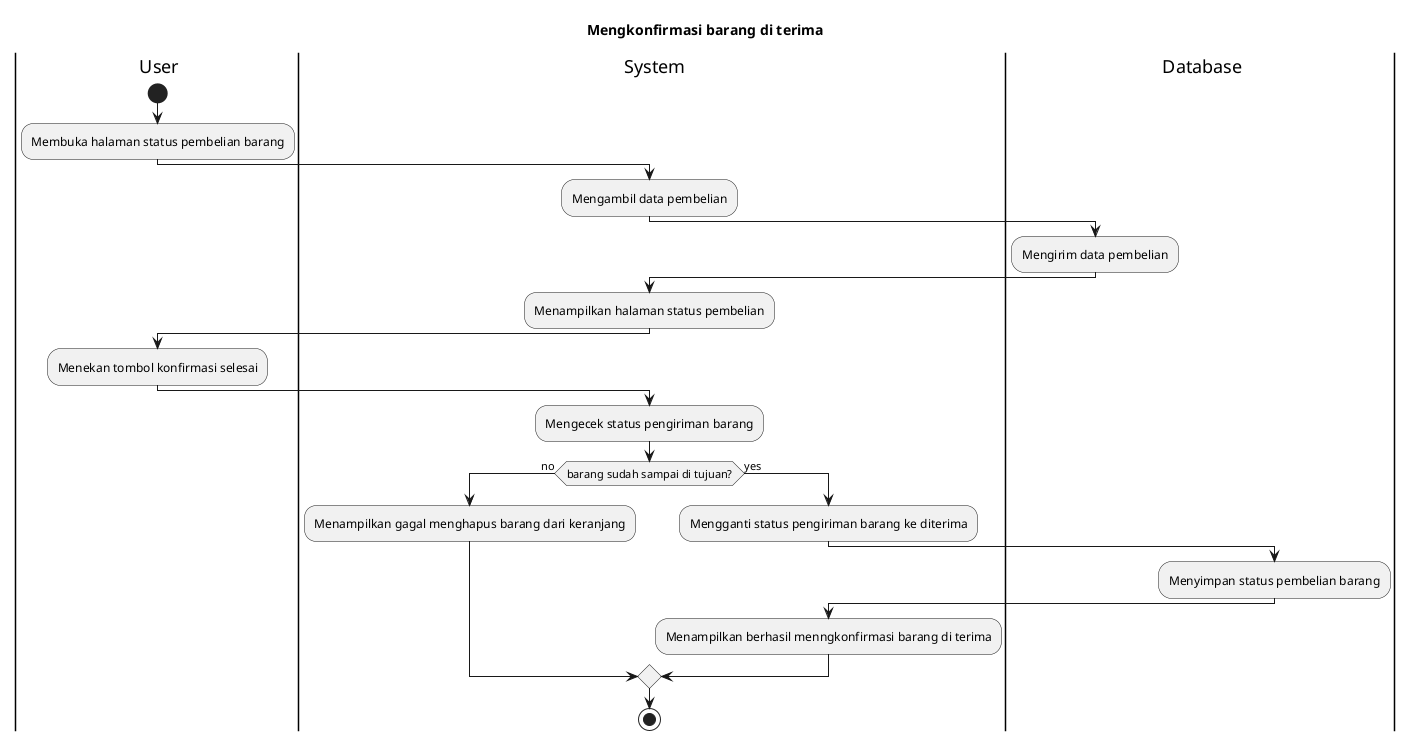 @startuml
title Mengkonfirmasi barang di terima
|U| User
|S| System
|D| Database
|U|
start
:Membuka halaman status pembelian barang;
|S|
:Mengambil data pembelian;
|D|
:Mengirim data pembelian;
|S|
:Menampilkan halaman status pembelian;
|U|
:Menekan tombol konfirmasi selesai;
|S|
:Mengecek status pengiriman barang;
if (barang sudah sampai di tujuan?) then (no)
  :Menampilkan gagal menghapus barang dari keranjang;
else (yes)
  :Mengganti status pengiriman barang ke diterima;
  |D|
  :Menyimpan status pembelian barang;
  |S|
  :Menampilkan berhasil menngkonfirmasi barang di terima;
endif
stop
@enduml

